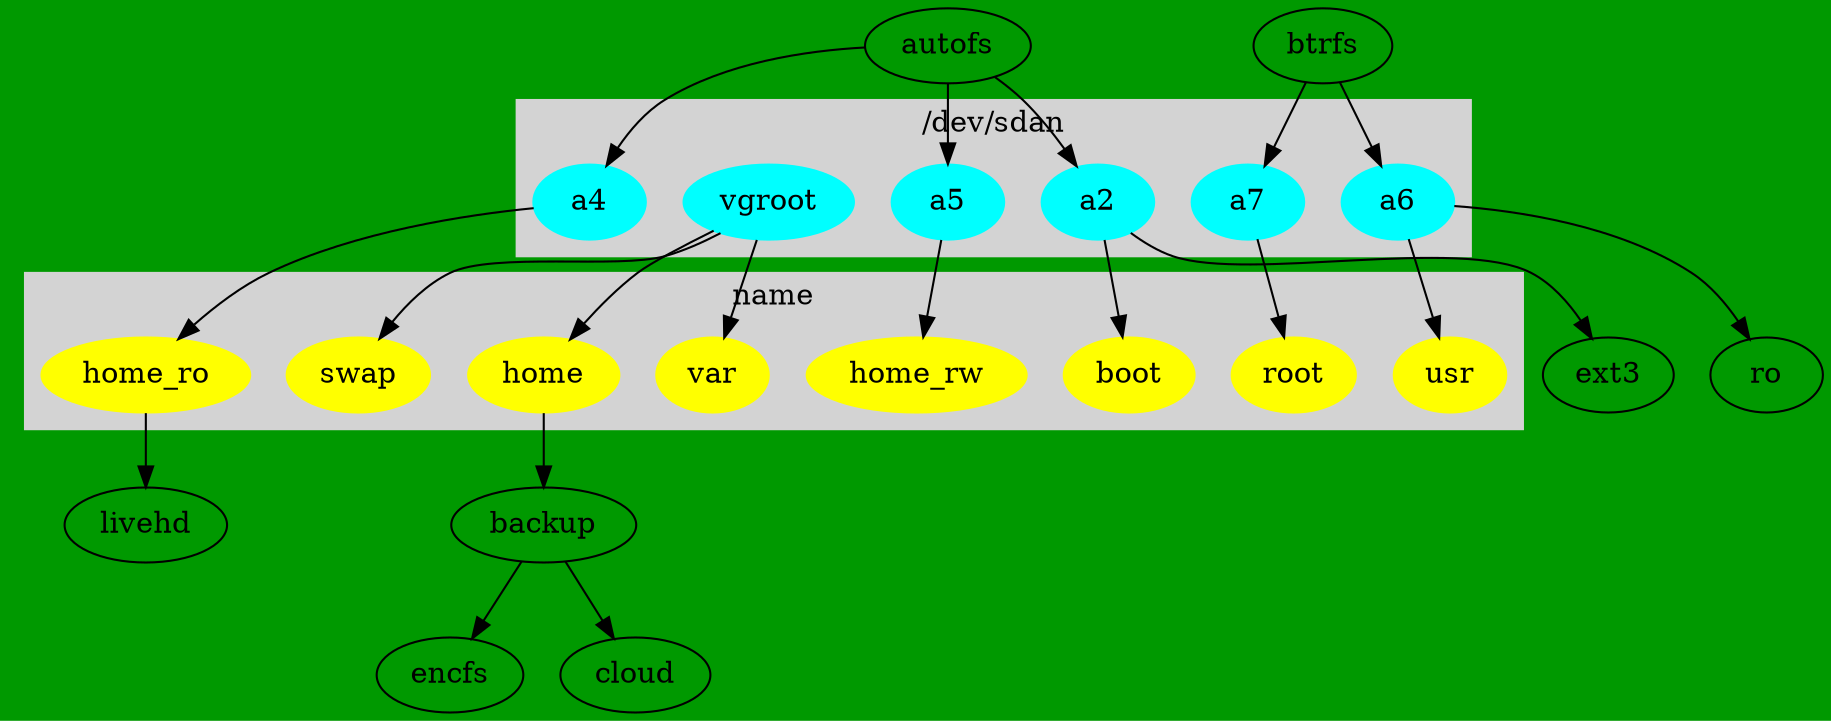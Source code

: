 // dot -Tpng  parted.dot -o line1.png
//  default ext4
digraph G {
  bgcolor ="#009900";

	subgraph cluster_0 {
		style=filled;
		color=lightgrey;
		node [style=filled,color=cyan];
		a2 ;
                vgroot;
                a4;
                a5;
                a6;
                a7;
		label = "/dev/sdan";
	}

	subgraph cluster_2 {
		style=filled;
		color=lightgrey;
		node [style=filled,color=yellow];
		boot;
		root ;
                usr;
                var;
		swap;
		home;
                home_ro;
                home_rw;
		label = "name";
	}

	a2 -> boot;
	a2 -> ext3;
	autofs->a2;
	autofs->a4;
	autofs->a5;
        btrfs ->a6;
        btrfs ->a7;
        vgroot -> swap ;
        vgroot -> var ;
        vgroot -> home;
        home->backup;
        a4 ->home_ro;
        home_ro->livehd;
        a5 ->home_rw;
        a6 -> usr ;
        a6 ->ro;
        a7 -> root ;
        backup -> encfs;
        backup -> cloud;
}
